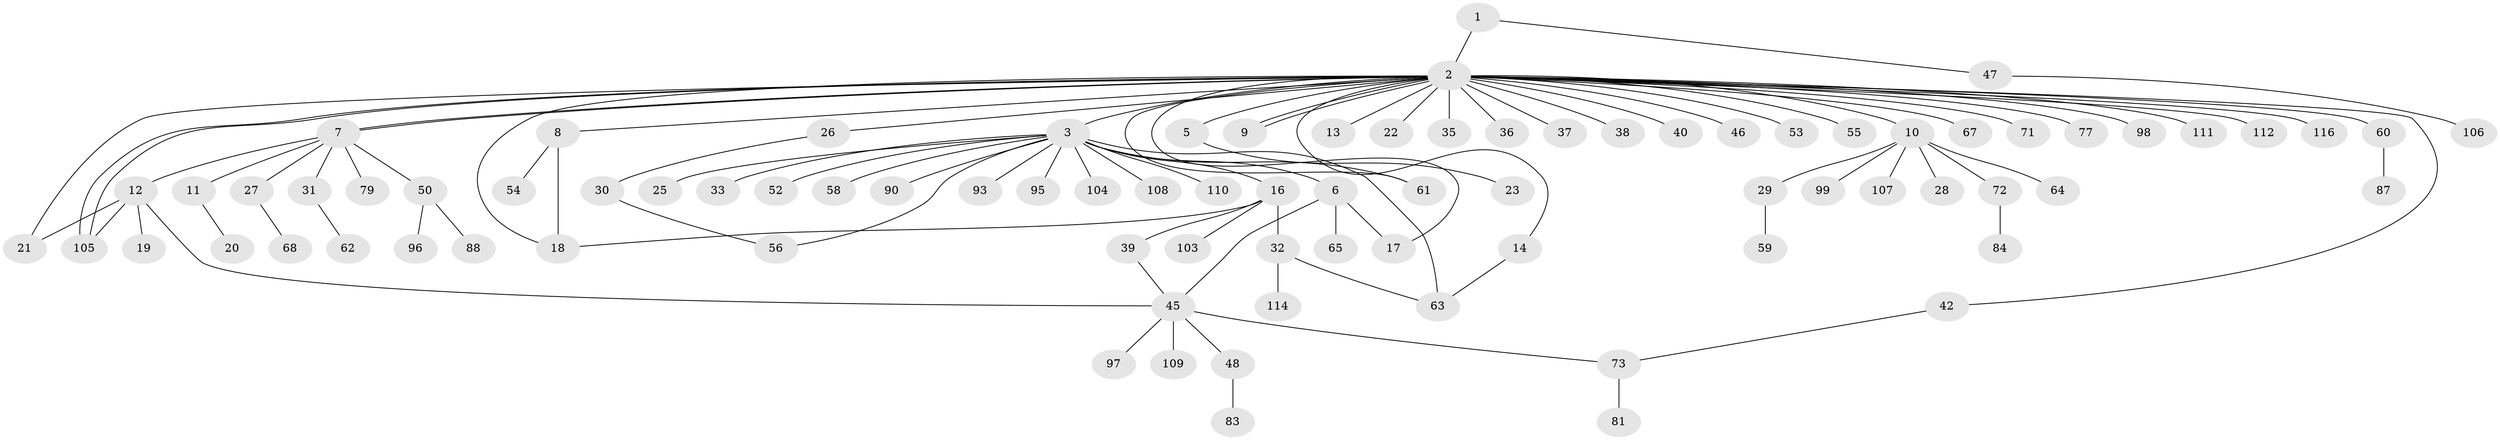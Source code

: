 // original degree distribution, {3: 0.14655172413793102, 34: 0.008620689655172414, 18: 0.008620689655172414, 7: 0.008620689655172414, 4: 0.04310344827586207, 8: 0.02586206896551724, 2: 0.1896551724137931, 1: 0.5689655172413793}
// Generated by graph-tools (version 1.1) at 2025/11/02/27/25 16:11:13]
// undirected, 86 vertices, 100 edges
graph export_dot {
graph [start="1"]
  node [color=gray90,style=filled];
  1 [super="+92"];
  2 [super="+4"];
  3 [super="+76"];
  5 [super="+44"];
  6 [super="+85"];
  7;
  8 [super="+49"];
  9;
  10 [super="+43"];
  11 [super="+80"];
  12 [super="+15"];
  13;
  14 [super="+41"];
  16 [super="+24"];
  17 [super="+75"];
  18;
  19;
  20;
  21;
  22;
  23;
  25;
  26 [super="+70"];
  27 [super="+66"];
  28;
  29;
  30 [super="+51"];
  31 [super="+34"];
  32 [super="+91"];
  33;
  35;
  36;
  37;
  38;
  39 [super="+74"];
  40 [super="+101"];
  42;
  45 [super="+86"];
  46;
  47 [super="+102"];
  48 [super="+57"];
  50 [super="+69"];
  52 [super="+100"];
  53;
  54;
  55;
  56 [super="+94"];
  58;
  59;
  60;
  61 [super="+115"];
  62;
  63;
  64 [super="+89"];
  65;
  67;
  68;
  71;
  72;
  73 [super="+78"];
  77;
  79 [super="+82"];
  81;
  83;
  84;
  87;
  88;
  90;
  93;
  95 [super="+113"];
  96;
  97;
  98;
  99;
  103;
  104;
  105;
  106;
  107;
  108;
  109;
  110;
  111;
  112;
  114;
  116;
  1 -- 2;
  1 -- 47;
  2 -- 3 [weight=2];
  2 -- 5;
  2 -- 7;
  2 -- 7;
  2 -- 8;
  2 -- 9;
  2 -- 9;
  2 -- 10;
  2 -- 13;
  2 -- 14;
  2 -- 18;
  2 -- 21;
  2 -- 22;
  2 -- 26;
  2 -- 36;
  2 -- 37;
  2 -- 38;
  2 -- 40;
  2 -- 46;
  2 -- 55;
  2 -- 60;
  2 -- 67;
  2 -- 71;
  2 -- 77;
  2 -- 98;
  2 -- 105;
  2 -- 105;
  2 -- 111;
  2 -- 112;
  2 -- 116;
  2 -- 17;
  2 -- 35;
  2 -- 53;
  2 -- 42;
  2 -- 61;
  3 -- 6;
  3 -- 16;
  3 -- 25;
  3 -- 33;
  3 -- 52;
  3 -- 56;
  3 -- 58;
  3 -- 61;
  3 -- 63;
  3 -- 90;
  3 -- 93;
  3 -- 95;
  3 -- 104;
  3 -- 108;
  3 -- 110;
  5 -- 23;
  6 -- 17;
  6 -- 65;
  6 -- 45;
  7 -- 11;
  7 -- 12;
  7 -- 27;
  7 -- 31;
  7 -- 50;
  7 -- 79;
  8 -- 18;
  8 -- 54;
  10 -- 28;
  10 -- 29;
  10 -- 64;
  10 -- 72;
  10 -- 99;
  10 -- 107;
  11 -- 20;
  12 -- 19;
  12 -- 105;
  12 -- 21;
  12 -- 45;
  14 -- 63;
  16 -- 39;
  16 -- 103;
  16 -- 18;
  16 -- 32;
  26 -- 30;
  27 -- 68;
  29 -- 59;
  30 -- 56;
  31 -- 62;
  32 -- 63;
  32 -- 114;
  39 -- 45;
  42 -- 73;
  45 -- 48;
  45 -- 73;
  45 -- 97;
  45 -- 109;
  47 -- 106;
  48 -- 83;
  50 -- 96;
  50 -- 88;
  60 -- 87;
  72 -- 84;
  73 -- 81;
}
